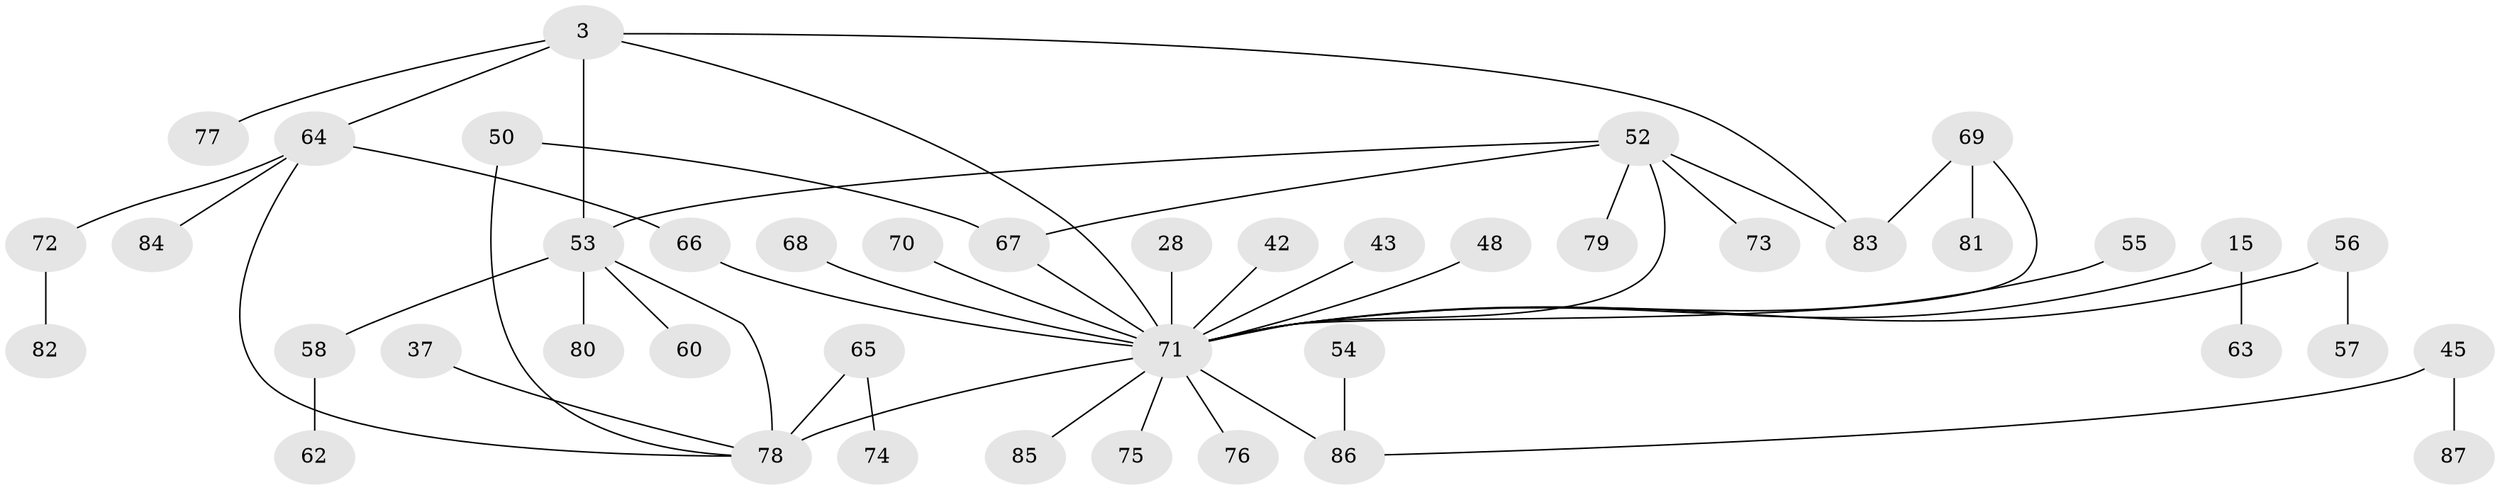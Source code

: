 // original degree distribution, {8: 0.022988505747126436, 6: 0.022988505747126436, 2: 0.2988505747126437, 4: 0.05747126436781609, 1: 0.3333333333333333, 5: 0.05747126436781609, 3: 0.20689655172413793}
// Generated by graph-tools (version 1.1) at 2025/41/03/09/25 04:41:51]
// undirected, 43 vertices, 50 edges
graph export_dot {
graph [start="1"]
  node [color=gray90,style=filled];
  3;
  15;
  28;
  37;
  42;
  43;
  45;
  48;
  50;
  52 [super="+51"];
  53 [super="+40+13"];
  54;
  55;
  56;
  57;
  58;
  60;
  62;
  63;
  64 [super="+36"];
  65 [super="+46"];
  66;
  67 [super="+59"];
  68;
  69 [super="+21"];
  70;
  71 [super="+17+38+47+61"];
  72;
  73;
  74;
  75;
  76;
  77;
  78 [super="+12+6+20+11+14"];
  79;
  80;
  81;
  82;
  83 [super="+39"];
  84;
  85;
  86 [super="+41"];
  87;
  3 -- 77;
  3 -- 71;
  3 -- 83;
  3 -- 53 [weight=2];
  3 -- 64;
  15 -- 63;
  15 -- 71;
  28 -- 71;
  37 -- 78;
  42 -- 71;
  43 -- 71;
  45 -- 87;
  45 -- 86;
  48 -- 71;
  50 -- 78;
  50 -- 67;
  52 -- 71 [weight=2];
  52 -- 67;
  52 -- 83;
  52 -- 53 [weight=2];
  52 -- 73;
  52 -- 79;
  53 -- 78 [weight=3];
  53 -- 58;
  53 -- 60;
  53 -- 80;
  54 -- 86;
  55 -- 71;
  56 -- 57;
  56 -- 71;
  58 -- 62;
  64 -- 66;
  64 -- 84;
  64 -- 72;
  64 -- 78;
  65 -- 74;
  65 -- 78;
  66 -- 71;
  67 -- 71 [weight=2];
  68 -- 71;
  69 -- 81;
  69 -- 83;
  69 -- 71;
  70 -- 71;
  71 -- 86 [weight=2];
  71 -- 78 [weight=4];
  71 -- 76;
  71 -- 85;
  71 -- 75;
  72 -- 82;
}
